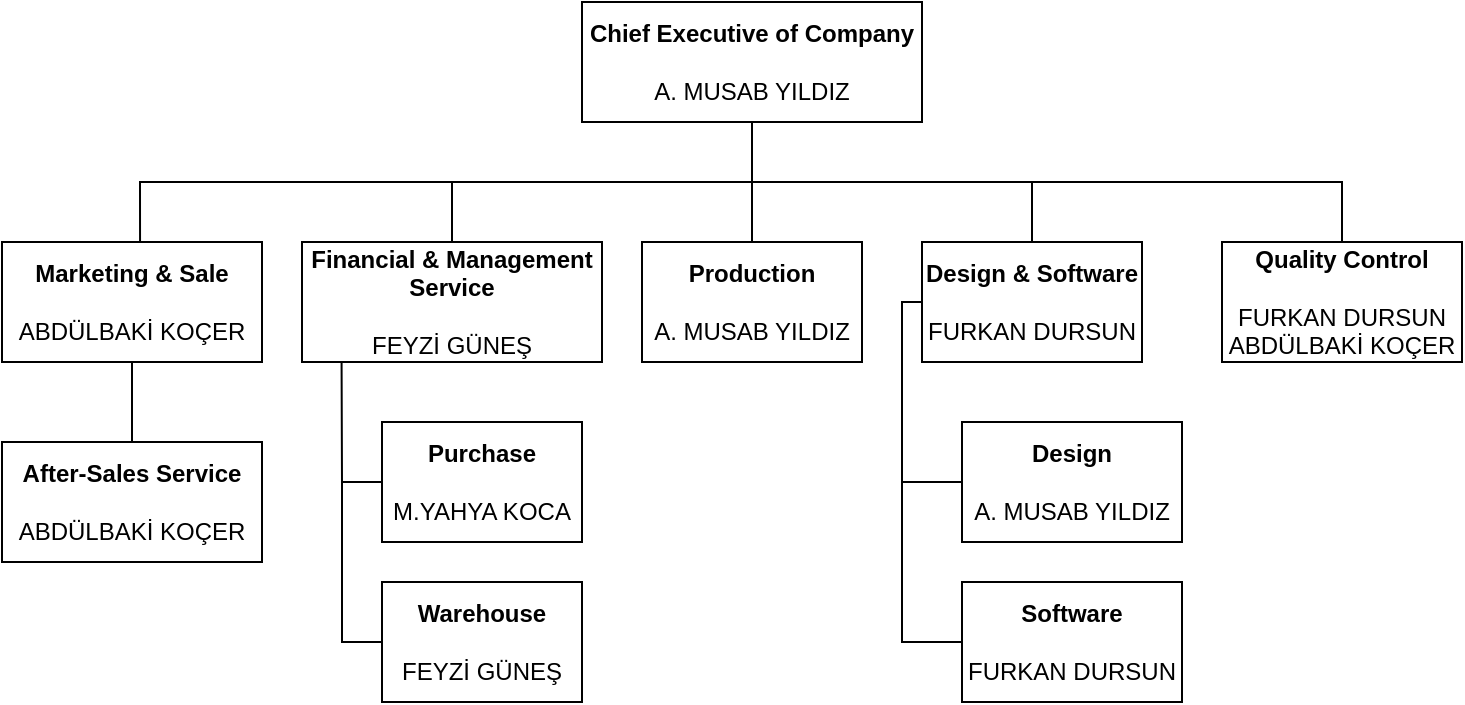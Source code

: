 <mxfile version="20.3.1" type="github">
  <diagram id="HLFMlB3nNc8Dz9PaC9jF" name="Sayfa -1">
    <mxGraphModel dx="522" dy="91" grid="1" gridSize="10" guides="1" tooltips="1" connect="1" arrows="1" fold="1" page="1" pageScale="1" pageWidth="827" pageHeight="1169" math="0" shadow="0">
      <root>
        <mxCell id="0" />
        <mxCell id="1" parent="0" />
        <mxCell id="TOt99uD3MpQIhQpLhFX5-4" style="edgeStyle=orthogonalEdgeStyle;rounded=0;orthogonalLoop=1;jettySize=auto;html=1;exitX=0.5;exitY=1;exitDx=0;exitDy=0;entryX=0.531;entryY=0.004;entryDx=0;entryDy=0;entryPerimeter=0;strokeColor=default;endArrow=baseDash;endFill=0;" edge="1" parent="1" source="TOt99uD3MpQIhQpLhFX5-1" target="TOt99uD3MpQIhQpLhFX5-2">
          <mxGeometry relative="1" as="geometry">
            <Array as="points">
              <mxPoint x="425" y="170" />
              <mxPoint x="119" y="170" />
            </Array>
          </mxGeometry>
        </mxCell>
        <mxCell id="TOt99uD3MpQIhQpLhFX5-11" style="edgeStyle=orthogonalEdgeStyle;rounded=0;orthogonalLoop=1;jettySize=auto;html=1;exitX=0.5;exitY=1;exitDx=0;exitDy=0;strokeColor=default;endArrow=baseDash;endFill=0;" edge="1" parent="1" source="TOt99uD3MpQIhQpLhFX5-1" target="TOt99uD3MpQIhQpLhFX5-5">
          <mxGeometry relative="1" as="geometry" />
        </mxCell>
        <mxCell id="TOt99uD3MpQIhQpLhFX5-14" style="edgeStyle=orthogonalEdgeStyle;rounded=0;orthogonalLoop=1;jettySize=auto;html=1;exitX=0.5;exitY=1;exitDx=0;exitDy=0;entryX=0.5;entryY=0;entryDx=0;entryDy=0;strokeColor=default;endArrow=baseDash;endFill=0;" edge="1" parent="1" source="TOt99uD3MpQIhQpLhFX5-1" target="TOt99uD3MpQIhQpLhFX5-6">
          <mxGeometry relative="1" as="geometry" />
        </mxCell>
        <mxCell id="TOt99uD3MpQIhQpLhFX5-15" style="edgeStyle=orthogonalEdgeStyle;rounded=0;orthogonalLoop=1;jettySize=auto;html=1;exitX=0.5;exitY=1;exitDx=0;exitDy=0;entryX=0.5;entryY=0;entryDx=0;entryDy=0;strokeColor=default;endArrow=baseDash;endFill=0;" edge="1" parent="1" source="TOt99uD3MpQIhQpLhFX5-1" target="TOt99uD3MpQIhQpLhFX5-8">
          <mxGeometry relative="1" as="geometry" />
        </mxCell>
        <mxCell id="TOt99uD3MpQIhQpLhFX5-17" style="edgeStyle=orthogonalEdgeStyle;rounded=0;orthogonalLoop=1;jettySize=auto;html=1;exitX=0.5;exitY=1;exitDx=0;exitDy=0;entryX=0.5;entryY=0;entryDx=0;entryDy=0;strokeColor=default;endArrow=baseDash;endFill=0;" edge="1" parent="1" source="TOt99uD3MpQIhQpLhFX5-1" target="TOt99uD3MpQIhQpLhFX5-16">
          <mxGeometry relative="1" as="geometry" />
        </mxCell>
        <mxCell id="TOt99uD3MpQIhQpLhFX5-1" value="&lt;b&gt;Chief Executive of Company&lt;/b&gt;&lt;br&gt;&lt;br&gt;A. MUSAB YILDIZ" style="rounded=0;whiteSpace=wrap;html=1;" vertex="1" parent="1">
          <mxGeometry x="340" y="80" width="170" height="60" as="geometry" />
        </mxCell>
        <mxCell id="TOt99uD3MpQIhQpLhFX5-24" style="edgeStyle=orthogonalEdgeStyle;rounded=0;orthogonalLoop=1;jettySize=auto;html=1;entryX=0.5;entryY=0;entryDx=0;entryDy=0;strokeColor=default;endArrow=baseDash;endFill=0;" edge="1" parent="1" source="TOt99uD3MpQIhQpLhFX5-2" target="TOt99uD3MpQIhQpLhFX5-23">
          <mxGeometry relative="1" as="geometry" />
        </mxCell>
        <mxCell id="TOt99uD3MpQIhQpLhFX5-2" value="&lt;b&gt;Marketing &amp;amp; Sale&lt;/b&gt;&lt;br&gt;&lt;br&gt;ABDÜLBAKİ KOÇER" style="rounded=0;whiteSpace=wrap;html=1;" vertex="1" parent="1">
          <mxGeometry x="50" y="200" width="130" height="60" as="geometry" />
        </mxCell>
        <mxCell id="TOt99uD3MpQIhQpLhFX5-26" style="edgeStyle=orthogonalEdgeStyle;rounded=0;orthogonalLoop=1;jettySize=auto;html=1;exitX=0.132;exitY=1.003;exitDx=0;exitDy=0;strokeColor=default;endArrow=baseDash;endFill=0;entryX=0;entryY=0.5;entryDx=0;entryDy=0;exitPerimeter=0;" edge="1" parent="1" source="TOt99uD3MpQIhQpLhFX5-5" target="TOt99uD3MpQIhQpLhFX5-25">
          <mxGeometry relative="1" as="geometry">
            <mxPoint x="220" y="270" as="targetPoint" />
            <Array as="points">
              <mxPoint x="220" y="263" />
              <mxPoint x="220" y="320" />
            </Array>
          </mxGeometry>
        </mxCell>
        <mxCell id="TOt99uD3MpQIhQpLhFX5-5" value="&lt;b&gt;Financial &amp;amp; Management Service&lt;/b&gt;&lt;br&gt;&lt;br&gt;FEYZİ GÜNEŞ" style="rounded=0;whiteSpace=wrap;html=1;" vertex="1" parent="1">
          <mxGeometry x="200" y="200" width="150" height="60" as="geometry" />
        </mxCell>
        <mxCell id="TOt99uD3MpQIhQpLhFX5-6" value="&lt;b&gt;Production&lt;/b&gt;&lt;br&gt;&lt;br&gt;A. MUSAB YILDIZ" style="rounded=0;whiteSpace=wrap;html=1;" vertex="1" parent="1">
          <mxGeometry x="370" y="200" width="110" height="60" as="geometry" />
        </mxCell>
        <mxCell id="TOt99uD3MpQIhQpLhFX5-21" style="edgeStyle=orthogonalEdgeStyle;rounded=0;orthogonalLoop=1;jettySize=auto;html=1;exitX=0;exitY=0.5;exitDx=0;exitDy=0;entryX=0;entryY=0.5;entryDx=0;entryDy=0;strokeColor=default;endArrow=baseDash;endFill=0;" edge="1" parent="1" source="TOt99uD3MpQIhQpLhFX5-8" target="TOt99uD3MpQIhQpLhFX5-20">
          <mxGeometry relative="1" as="geometry">
            <Array as="points">
              <mxPoint x="500" y="230" />
              <mxPoint x="500" y="400" />
            </Array>
          </mxGeometry>
        </mxCell>
        <mxCell id="TOt99uD3MpQIhQpLhFX5-22" style="edgeStyle=orthogonalEdgeStyle;rounded=0;orthogonalLoop=1;jettySize=auto;html=1;exitX=0;exitY=0.5;exitDx=0;exitDy=0;entryX=0;entryY=0.5;entryDx=0;entryDy=0;strokeColor=default;endArrow=baseDash;endFill=0;" edge="1" parent="1" source="TOt99uD3MpQIhQpLhFX5-8" target="TOt99uD3MpQIhQpLhFX5-18">
          <mxGeometry relative="1" as="geometry">
            <Array as="points">
              <mxPoint x="500" y="230" />
              <mxPoint x="500" y="320" />
            </Array>
          </mxGeometry>
        </mxCell>
        <mxCell id="TOt99uD3MpQIhQpLhFX5-8" value="&lt;b&gt;Design &amp;amp; Software&lt;/b&gt;&lt;br&gt;&lt;br&gt;FURKAN DURSUN" style="rounded=0;whiteSpace=wrap;html=1;" vertex="1" parent="1">
          <mxGeometry x="510" y="200" width="110" height="60" as="geometry" />
        </mxCell>
        <mxCell id="TOt99uD3MpQIhQpLhFX5-16" value="&lt;b&gt;Quality Control&lt;/b&gt;&lt;br&gt;&lt;br&gt;FURKAN DURSUN&lt;br&gt;ABDÜLBAKİ KOÇER" style="rounded=0;whiteSpace=wrap;html=1;" vertex="1" parent="1">
          <mxGeometry x="660" y="200" width="120" height="60" as="geometry" />
        </mxCell>
        <mxCell id="TOt99uD3MpQIhQpLhFX5-18" value="&lt;b&gt;Design&lt;/b&gt;&lt;br&gt;&lt;br&gt;A. MUSAB YILDIZ" style="rounded=0;whiteSpace=wrap;html=1;" vertex="1" parent="1">
          <mxGeometry x="530" y="290" width="110" height="60" as="geometry" />
        </mxCell>
        <mxCell id="TOt99uD3MpQIhQpLhFX5-20" value="&lt;b&gt;Software&lt;/b&gt;&lt;br&gt;&lt;br&gt;FURKAN DURSUN" style="rounded=0;whiteSpace=wrap;html=1;" vertex="1" parent="1">
          <mxGeometry x="530" y="370" width="110" height="60" as="geometry" />
        </mxCell>
        <mxCell id="TOt99uD3MpQIhQpLhFX5-23" value="&lt;b&gt;After-Sales Service&lt;/b&gt;&lt;br&gt;&lt;br&gt;ABDÜLBAKİ KOÇER" style="rounded=0;whiteSpace=wrap;html=1;" vertex="1" parent="1">
          <mxGeometry x="50" y="300" width="130" height="60" as="geometry" />
        </mxCell>
        <mxCell id="TOt99uD3MpQIhQpLhFX5-25" value="&lt;b&gt;Purchase&lt;/b&gt;&lt;br&gt;&lt;br&gt;M.YAHYA KOCA" style="rounded=0;whiteSpace=wrap;html=1;" vertex="1" parent="1">
          <mxGeometry x="240" y="290" width="100" height="60" as="geometry" />
        </mxCell>
        <mxCell id="TOt99uD3MpQIhQpLhFX5-27" value="&lt;b&gt;Warehouse&lt;/b&gt;&lt;br&gt;&lt;br&gt;FEYZİ GÜNEŞ" style="rounded=0;whiteSpace=wrap;html=1;" vertex="1" parent="1">
          <mxGeometry x="240" y="370" width="100" height="60" as="geometry" />
        </mxCell>
        <mxCell id="TOt99uD3MpQIhQpLhFX5-28" style="edgeStyle=orthogonalEdgeStyle;rounded=0;orthogonalLoop=1;jettySize=auto;html=1;strokeColor=default;endArrow=baseDash;endFill=0;" edge="1" parent="1">
          <mxGeometry relative="1" as="geometry">
            <mxPoint x="240" y="400" as="targetPoint" />
            <mxPoint x="220" y="320" as="sourcePoint" />
            <Array as="points">
              <mxPoint x="220" y="400" />
            </Array>
          </mxGeometry>
        </mxCell>
      </root>
    </mxGraphModel>
  </diagram>
</mxfile>
